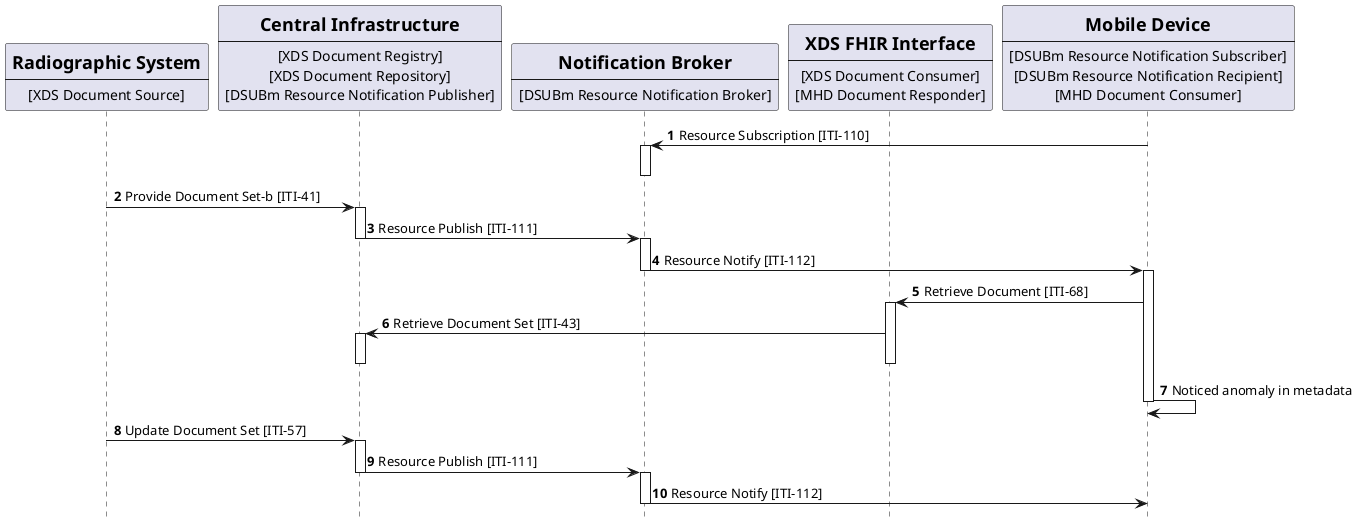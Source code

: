 @startuml
skinparam svgDimensionStyle false
hide footbox

/'title "Subscription with DSUBm on XDS on FHIR infrastructure with update "'/

participant Source [
    =Radiographic System
    ----
    [XDS Document Source]
] 

participant Registry [
    =Central Infrastructure
    ----
    [XDS Document Registry]
    [XDS Document Repository]
    [DSUBm Resource Notification Publisher]
    ] 

participant Broker [
    =Notification Broker
    ----
    [DSUBm Resource Notification Broker]
] 

participant XDSonFHIR [
    =XDS FHIR Interface
    ----
    [XDS Document Consumer]
    [MHD Document Responder]
] 


participant App [
    = Mobile Device
    ----
    [DSUBm Resource Notification Subscriber]
    [DSUBm Resource Notification Recipient]
    [MHD Document Consumer]
] 

autonumber "<b>"
App -> Broker: Resource Subscription [ITI-110]
activate Broker
deactivate Broker

Source -> Registry: Provide Document Set-b [ITI-41]
activate Registry
Registry -> Broker: Resource Publish [ITI-111]
deactivate Registry
activate Broker
Broker -> App: Resource Notify [ITI-112]
deactivate Broker
activate App 
deactivate Broker
App -> XDSonFHIR: Retrieve Document [ITI-68]
activate XDSonFHIR
XDSonFHIR -> Registry: Retrieve Document Set [ITI-43]
activate Registry
deactivate XDSonFHIR
deactivate Registry
App -> App: Noticed anomaly in metadata
deactivate App


Source ->Registry: Update Document Set [ITI-57]
activate Registry
Registry -> Broker: Resource Publish [ITI-111]
deactivate Registry
activate Broker
Broker -> App: Resource Notify [ITI-112]
deactivate Broker



@enduml